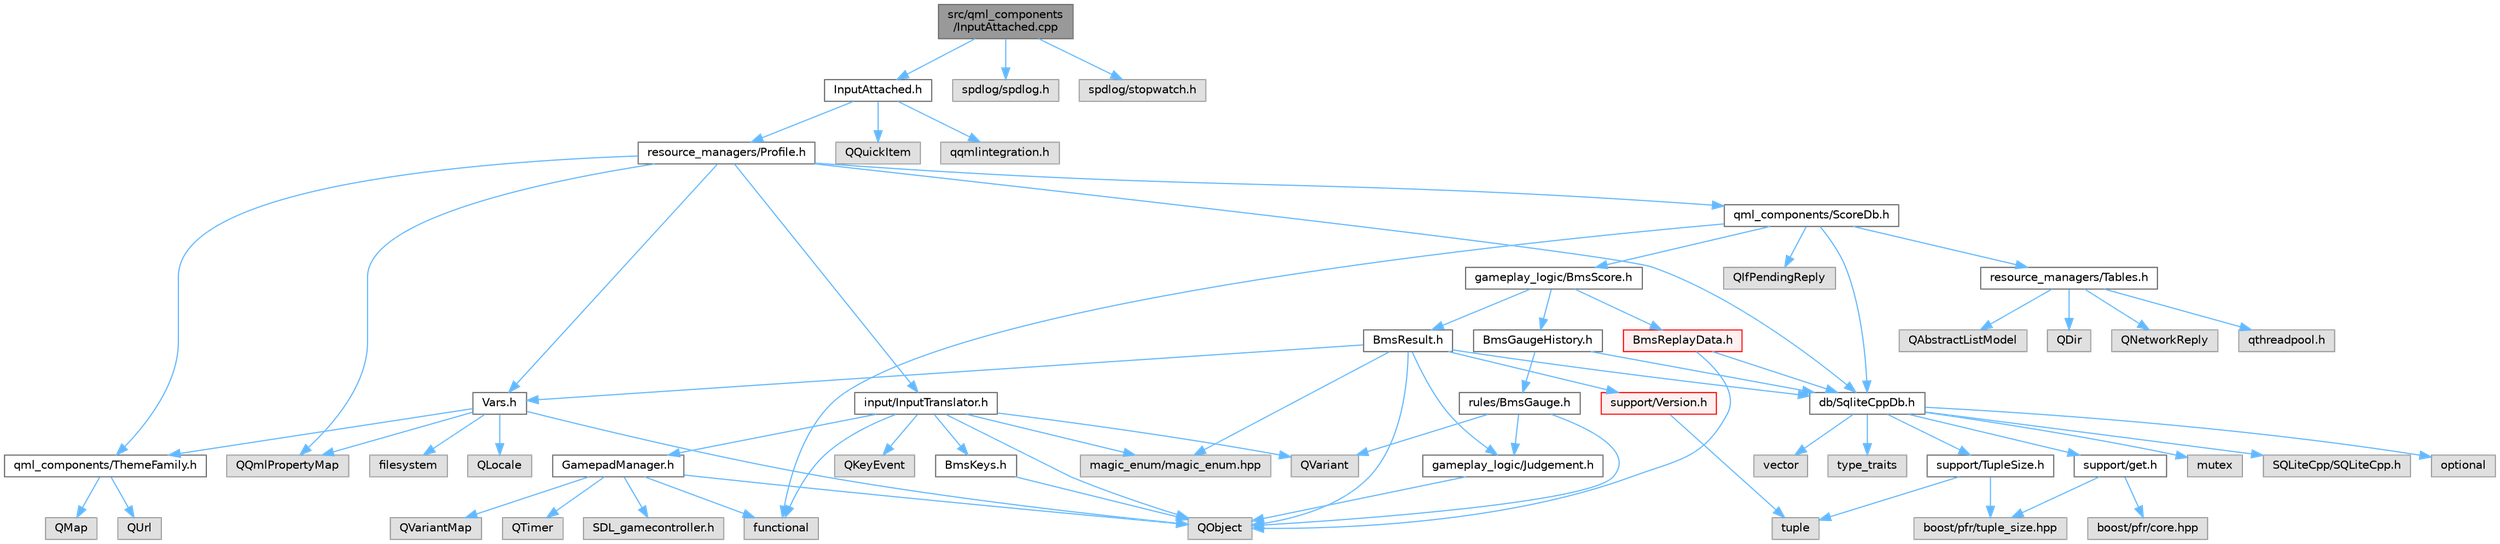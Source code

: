 digraph "src/qml_components/InputAttached.cpp"
{
 // LATEX_PDF_SIZE
  bgcolor="transparent";
  edge [fontname=Helvetica,fontsize=10,labelfontname=Helvetica,labelfontsize=10];
  node [fontname=Helvetica,fontsize=10,shape=box,height=0.2,width=0.4];
  Node1 [id="Node000001",label="src/qml_components\l/InputAttached.cpp",height=0.2,width=0.4,color="gray40", fillcolor="grey60", style="filled", fontcolor="black",tooltip=" "];
  Node1 -> Node2 [id="edge1_Node000001_Node000002",color="steelblue1",style="solid",tooltip=" "];
  Node2 [id="Node000002",label="InputAttached.h",height=0.2,width=0.4,color="grey40", fillcolor="white", style="filled",URL="$InputAttached_8h.html",tooltip=" "];
  Node2 -> Node3 [id="edge2_Node000002_Node000003",color="steelblue1",style="solid",tooltip=" "];
  Node3 [id="Node000003",label="resource_managers/Profile.h",height=0.2,width=0.4,color="grey40", fillcolor="white", style="filled",URL="$Profile_8h.html",tooltip=" "];
  Node3 -> Node4 [id="edge3_Node000003_Node000004",color="steelblue1",style="solid",tooltip=" "];
  Node4 [id="Node000004",label="Vars.h",height=0.2,width=0.4,color="grey40", fillcolor="white", style="filled",URL="$Vars_8h.html",tooltip=" "];
  Node4 -> Node5 [id="edge4_Node000004_Node000005",color="steelblue1",style="solid",tooltip=" "];
  Node5 [id="Node000005",label="qml_components/ThemeFamily.h",height=0.2,width=0.4,color="grey40", fillcolor="white", style="filled",URL="$ThemeFamily_8h.html",tooltip=" "];
  Node5 -> Node6 [id="edge5_Node000005_Node000006",color="steelblue1",style="solid",tooltip=" "];
  Node6 [id="Node000006",label="QMap",height=0.2,width=0.4,color="grey60", fillcolor="#E0E0E0", style="filled",tooltip=" "];
  Node5 -> Node7 [id="edge6_Node000005_Node000007",color="steelblue1",style="solid",tooltip=" "];
  Node7 [id="Node000007",label="QUrl",height=0.2,width=0.4,color="grey60", fillcolor="#E0E0E0", style="filled",tooltip=" "];
  Node4 -> Node8 [id="edge7_Node000004_Node000008",color="steelblue1",style="solid",tooltip=" "];
  Node8 [id="Node000008",label="QObject",height=0.2,width=0.4,color="grey60", fillcolor="#E0E0E0", style="filled",tooltip=" "];
  Node4 -> Node9 [id="edge8_Node000004_Node000009",color="steelblue1",style="solid",tooltip=" "];
  Node9 [id="Node000009",label="QQmlPropertyMap",height=0.2,width=0.4,color="grey60", fillcolor="#E0E0E0", style="filled",tooltip=" "];
  Node4 -> Node10 [id="edge9_Node000004_Node000010",color="steelblue1",style="solid",tooltip=" "];
  Node10 [id="Node000010",label="filesystem",height=0.2,width=0.4,color="grey60", fillcolor="#E0E0E0", style="filled",tooltip=" "];
  Node4 -> Node11 [id="edge10_Node000004_Node000011",color="steelblue1",style="solid",tooltip=" "];
  Node11 [id="Node000011",label="QLocale",height=0.2,width=0.4,color="grey60", fillcolor="#E0E0E0", style="filled",tooltip=" "];
  Node3 -> Node12 [id="edge11_Node000003_Node000012",color="steelblue1",style="solid",tooltip=" "];
  Node12 [id="Node000012",label="db/SqliteCppDb.h",height=0.2,width=0.4,color="grey40", fillcolor="white", style="filled",URL="$SqliteCppDb_8h.html",tooltip=" "];
  Node12 -> Node13 [id="edge12_Node000012_Node000013",color="steelblue1",style="solid",tooltip=" "];
  Node13 [id="Node000013",label="SQLiteCpp/SQLiteCpp.h",height=0.2,width=0.4,color="grey60", fillcolor="#E0E0E0", style="filled",tooltip=" "];
  Node12 -> Node14 [id="edge13_Node000012_Node000014",color="steelblue1",style="solid",tooltip=" "];
  Node14 [id="Node000014",label="optional",height=0.2,width=0.4,color="grey60", fillcolor="#E0E0E0", style="filled",tooltip=" "];
  Node12 -> Node15 [id="edge14_Node000012_Node000015",color="steelblue1",style="solid",tooltip=" "];
  Node15 [id="Node000015",label="vector",height=0.2,width=0.4,color="grey60", fillcolor="#E0E0E0", style="filled",tooltip=" "];
  Node12 -> Node16 [id="edge15_Node000012_Node000016",color="steelblue1",style="solid",tooltip=" "];
  Node16 [id="Node000016",label="type_traits",height=0.2,width=0.4,color="grey60", fillcolor="#E0E0E0", style="filled",tooltip=" "];
  Node12 -> Node17 [id="edge16_Node000012_Node000017",color="steelblue1",style="solid",tooltip=" "];
  Node17 [id="Node000017",label="mutex",height=0.2,width=0.4,color="grey60", fillcolor="#E0E0E0", style="filled",tooltip=" "];
  Node12 -> Node18 [id="edge17_Node000012_Node000018",color="steelblue1",style="solid",tooltip=" "];
  Node18 [id="Node000018",label="support/get.h",height=0.2,width=0.4,color="grey40", fillcolor="white", style="filled",URL="$get_8h.html",tooltip=" "];
  Node18 -> Node19 [id="edge18_Node000018_Node000019",color="steelblue1",style="solid",tooltip=" "];
  Node19 [id="Node000019",label="boost/pfr/tuple_size.hpp",height=0.2,width=0.4,color="grey60", fillcolor="#E0E0E0", style="filled",tooltip=" "];
  Node18 -> Node20 [id="edge19_Node000018_Node000020",color="steelblue1",style="solid",tooltip=" "];
  Node20 [id="Node000020",label="boost/pfr/core.hpp",height=0.2,width=0.4,color="grey60", fillcolor="#E0E0E0", style="filled",tooltip=" "];
  Node12 -> Node21 [id="edge20_Node000012_Node000021",color="steelblue1",style="solid",tooltip=" "];
  Node21 [id="Node000021",label="support/TupleSize.h",height=0.2,width=0.4,color="grey40", fillcolor="white", style="filled",URL="$TupleSize_8h.html",tooltip=" "];
  Node21 -> Node19 [id="edge21_Node000021_Node000019",color="steelblue1",style="solid",tooltip=" "];
  Node21 -> Node22 [id="edge22_Node000021_Node000022",color="steelblue1",style="solid",tooltip=" "];
  Node22 [id="Node000022",label="tuple",height=0.2,width=0.4,color="grey60", fillcolor="#E0E0E0", style="filled",tooltip=" "];
  Node3 -> Node23 [id="edge23_Node000003_Node000023",color="steelblue1",style="solid",tooltip=" "];
  Node23 [id="Node000023",label="input/InputTranslator.h",height=0.2,width=0.4,color="grey40", fillcolor="white", style="filled",URL="$InputTranslator_8h.html",tooltip=" "];
  Node23 -> Node24 [id="edge24_Node000023_Node000024",color="steelblue1",style="solid",tooltip=" "];
  Node24 [id="Node000024",label="BmsKeys.h",height=0.2,width=0.4,color="grey40", fillcolor="white", style="filled",URL="$BmsKeys_8h.html",tooltip=" "];
  Node24 -> Node8 [id="edge25_Node000024_Node000008",color="steelblue1",style="solid",tooltip=" "];
  Node23 -> Node25 [id="edge26_Node000023_Node000025",color="steelblue1",style="solid",tooltip=" "];
  Node25 [id="Node000025",label="GamepadManager.h",height=0.2,width=0.4,color="grey40", fillcolor="white", style="filled",URL="$GamepadManager_8h.html",tooltip=" "];
  Node25 -> Node8 [id="edge27_Node000025_Node000008",color="steelblue1",style="solid",tooltip=" "];
  Node25 -> Node26 [id="edge28_Node000025_Node000026",color="steelblue1",style="solid",tooltip=" "];
  Node26 [id="Node000026",label="QTimer",height=0.2,width=0.4,color="grey60", fillcolor="#E0E0E0", style="filled",tooltip=" "];
  Node25 -> Node27 [id="edge29_Node000025_Node000027",color="steelblue1",style="solid",tooltip=" "];
  Node27 [id="Node000027",label="SDL_gamecontroller.h",height=0.2,width=0.4,color="grey60", fillcolor="#E0E0E0", style="filled",tooltip=" "];
  Node25 -> Node28 [id="edge30_Node000025_Node000028",color="steelblue1",style="solid",tooltip=" "];
  Node28 [id="Node000028",label="QVariantMap",height=0.2,width=0.4,color="grey60", fillcolor="#E0E0E0", style="filled",tooltip=" "];
  Node25 -> Node29 [id="edge31_Node000025_Node000029",color="steelblue1",style="solid",tooltip=" "];
  Node29 [id="Node000029",label="functional",height=0.2,width=0.4,color="grey60", fillcolor="#E0E0E0", style="filled",tooltip=" "];
  Node23 -> Node30 [id="edge32_Node000023_Node000030",color="steelblue1",style="solid",tooltip=" "];
  Node30 [id="Node000030",label="QKeyEvent",height=0.2,width=0.4,color="grey60", fillcolor="#E0E0E0", style="filled",tooltip=" "];
  Node23 -> Node8 [id="edge33_Node000023_Node000008",color="steelblue1",style="solid",tooltip=" "];
  Node23 -> Node31 [id="edge34_Node000023_Node000031",color="steelblue1",style="solid",tooltip=" "];
  Node31 [id="Node000031",label="QVariant",height=0.2,width=0.4,color="grey60", fillcolor="#E0E0E0", style="filled",tooltip=" "];
  Node23 -> Node32 [id="edge35_Node000023_Node000032",color="steelblue1",style="solid",tooltip=" "];
  Node32 [id="Node000032",label="magic_enum/magic_enum.hpp",height=0.2,width=0.4,color="grey60", fillcolor="#E0E0E0", style="filled",tooltip=" "];
  Node23 -> Node29 [id="edge36_Node000023_Node000029",color="steelblue1",style="solid",tooltip=" "];
  Node3 -> Node33 [id="edge37_Node000003_Node000033",color="steelblue1",style="solid",tooltip=" "];
  Node33 [id="Node000033",label="qml_components/ScoreDb.h",height=0.2,width=0.4,color="grey40", fillcolor="white", style="filled",URL="$ScoreDb_8h.html",tooltip=" "];
  Node33 -> Node29 [id="edge38_Node000033_Node000029",color="steelblue1",style="solid",tooltip=" "];
  Node33 -> Node34 [id="edge39_Node000033_Node000034",color="steelblue1",style="solid",tooltip=" "];
  Node34 [id="Node000034",label="QIfPendingReply",height=0.2,width=0.4,color="grey60", fillcolor="#E0E0E0", style="filled",tooltip=" "];
  Node33 -> Node12 [id="edge40_Node000033_Node000012",color="steelblue1",style="solid",tooltip=" "];
  Node33 -> Node35 [id="edge41_Node000033_Node000035",color="steelblue1",style="solid",tooltip=" "];
  Node35 [id="Node000035",label="gameplay_logic/BmsScore.h",height=0.2,width=0.4,color="grey40", fillcolor="white", style="filled",URL="$BmsScore_8h.html",tooltip=" "];
  Node35 -> Node36 [id="edge42_Node000035_Node000036",color="steelblue1",style="solid",tooltip=" "];
  Node36 [id="Node000036",label="BmsGaugeHistory.h",height=0.2,width=0.4,color="grey40", fillcolor="white", style="filled",URL="$BmsGaugeHistory_8h.html",tooltip=" "];
  Node36 -> Node12 [id="edge43_Node000036_Node000012",color="steelblue1",style="solid",tooltip=" "];
  Node36 -> Node37 [id="edge44_Node000036_Node000037",color="steelblue1",style="solid",tooltip=" "];
  Node37 [id="Node000037",label="rules/BmsGauge.h",height=0.2,width=0.4,color="grey40", fillcolor="white", style="filled",URL="$BmsGauge_8h.html",tooltip=" "];
  Node37 -> Node38 [id="edge45_Node000037_Node000038",color="steelblue1",style="solid",tooltip=" "];
  Node38 [id="Node000038",label="gameplay_logic/Judgement.h",height=0.2,width=0.4,color="grey40", fillcolor="white", style="filled",URL="$Judgement_8h.html",tooltip=" "];
  Node38 -> Node8 [id="edge46_Node000038_Node000008",color="steelblue1",style="solid",tooltip=" "];
  Node37 -> Node8 [id="edge47_Node000037_Node000008",color="steelblue1",style="solid",tooltip=" "];
  Node37 -> Node31 [id="edge48_Node000037_Node000031",color="steelblue1",style="solid",tooltip=" "];
  Node35 -> Node39 [id="edge49_Node000035_Node000039",color="steelblue1",style="solid",tooltip=" "];
  Node39 [id="Node000039",label="BmsResult.h",height=0.2,width=0.4,color="grey40", fillcolor="white", style="filled",URL="$BmsResult_8h.html",tooltip=" "];
  Node39 -> Node32 [id="edge50_Node000039_Node000032",color="steelblue1",style="solid",tooltip=" "];
  Node39 -> Node38 [id="edge51_Node000039_Node000038",color="steelblue1",style="solid",tooltip=" "];
  Node39 -> Node12 [id="edge52_Node000039_Node000012",color="steelblue1",style="solid",tooltip=" "];
  Node39 -> Node4 [id="edge53_Node000039_Node000004",color="steelblue1",style="solid",tooltip=" "];
  Node39 -> Node40 [id="edge54_Node000039_Node000040",color="steelblue1",style="solid",tooltip=" "];
  Node40 [id="Node000040",label="support/Version.h",height=0.2,width=0.4,color="red", fillcolor="#FFF0F0", style="filled",URL="$Version_8h.html",tooltip=" "];
  Node40 -> Node22 [id="edge55_Node000040_Node000022",color="steelblue1",style="solid",tooltip=" "];
  Node39 -> Node8 [id="edge56_Node000039_Node000008",color="steelblue1",style="solid",tooltip=" "];
  Node35 -> Node42 [id="edge57_Node000035_Node000042",color="steelblue1",style="solid",tooltip=" "];
  Node42 [id="Node000042",label="BmsReplayData.h",height=0.2,width=0.4,color="red", fillcolor="#FFF0F0", style="filled",URL="$BmsReplayData_8h.html",tooltip=" "];
  Node42 -> Node12 [id="edge58_Node000042_Node000012",color="steelblue1",style="solid",tooltip=" "];
  Node42 -> Node8 [id="edge59_Node000042_Node000008",color="steelblue1",style="solid",tooltip=" "];
  Node33 -> Node47 [id="edge60_Node000033_Node000047",color="steelblue1",style="solid",tooltip=" "];
  Node47 [id="Node000047",label="resource_managers/Tables.h",height=0.2,width=0.4,color="grey40", fillcolor="white", style="filled",URL="$Tables_8h.html",tooltip=" "];
  Node47 -> Node48 [id="edge61_Node000047_Node000048",color="steelblue1",style="solid",tooltip=" "];
  Node48 [id="Node000048",label="QAbstractListModel",height=0.2,width=0.4,color="grey60", fillcolor="#E0E0E0", style="filled",tooltip=" "];
  Node47 -> Node49 [id="edge62_Node000047_Node000049",color="steelblue1",style="solid",tooltip=" "];
  Node49 [id="Node000049",label="QDir",height=0.2,width=0.4,color="grey60", fillcolor="#E0E0E0", style="filled",tooltip=" "];
  Node47 -> Node50 [id="edge63_Node000047_Node000050",color="steelblue1",style="solid",tooltip=" "];
  Node50 [id="Node000050",label="QNetworkReply",height=0.2,width=0.4,color="grey60", fillcolor="#E0E0E0", style="filled",tooltip=" "];
  Node47 -> Node51 [id="edge64_Node000047_Node000051",color="steelblue1",style="solid",tooltip=" "];
  Node51 [id="Node000051",label="qthreadpool.h",height=0.2,width=0.4,color="grey60", fillcolor="#E0E0E0", style="filled",tooltip=" "];
  Node3 -> Node9 [id="edge65_Node000003_Node000009",color="steelblue1",style="solid",tooltip=" "];
  Node3 -> Node5 [id="edge66_Node000003_Node000005",color="steelblue1",style="solid",tooltip=" "];
  Node2 -> Node52 [id="edge67_Node000002_Node000052",color="steelblue1",style="solid",tooltip=" "];
  Node52 [id="Node000052",label="QQuickItem",height=0.2,width=0.4,color="grey60", fillcolor="#E0E0E0", style="filled",tooltip=" "];
  Node2 -> Node53 [id="edge68_Node000002_Node000053",color="steelblue1",style="solid",tooltip=" "];
  Node53 [id="Node000053",label="qqmlintegration.h",height=0.2,width=0.4,color="grey60", fillcolor="#E0E0E0", style="filled",tooltip=" "];
  Node1 -> Node54 [id="edge69_Node000001_Node000054",color="steelblue1",style="solid",tooltip=" "];
  Node54 [id="Node000054",label="spdlog/spdlog.h",height=0.2,width=0.4,color="grey60", fillcolor="#E0E0E0", style="filled",tooltip=" "];
  Node1 -> Node55 [id="edge70_Node000001_Node000055",color="steelblue1",style="solid",tooltip=" "];
  Node55 [id="Node000055",label="spdlog/stopwatch.h",height=0.2,width=0.4,color="grey60", fillcolor="#E0E0E0", style="filled",tooltip=" "];
}
